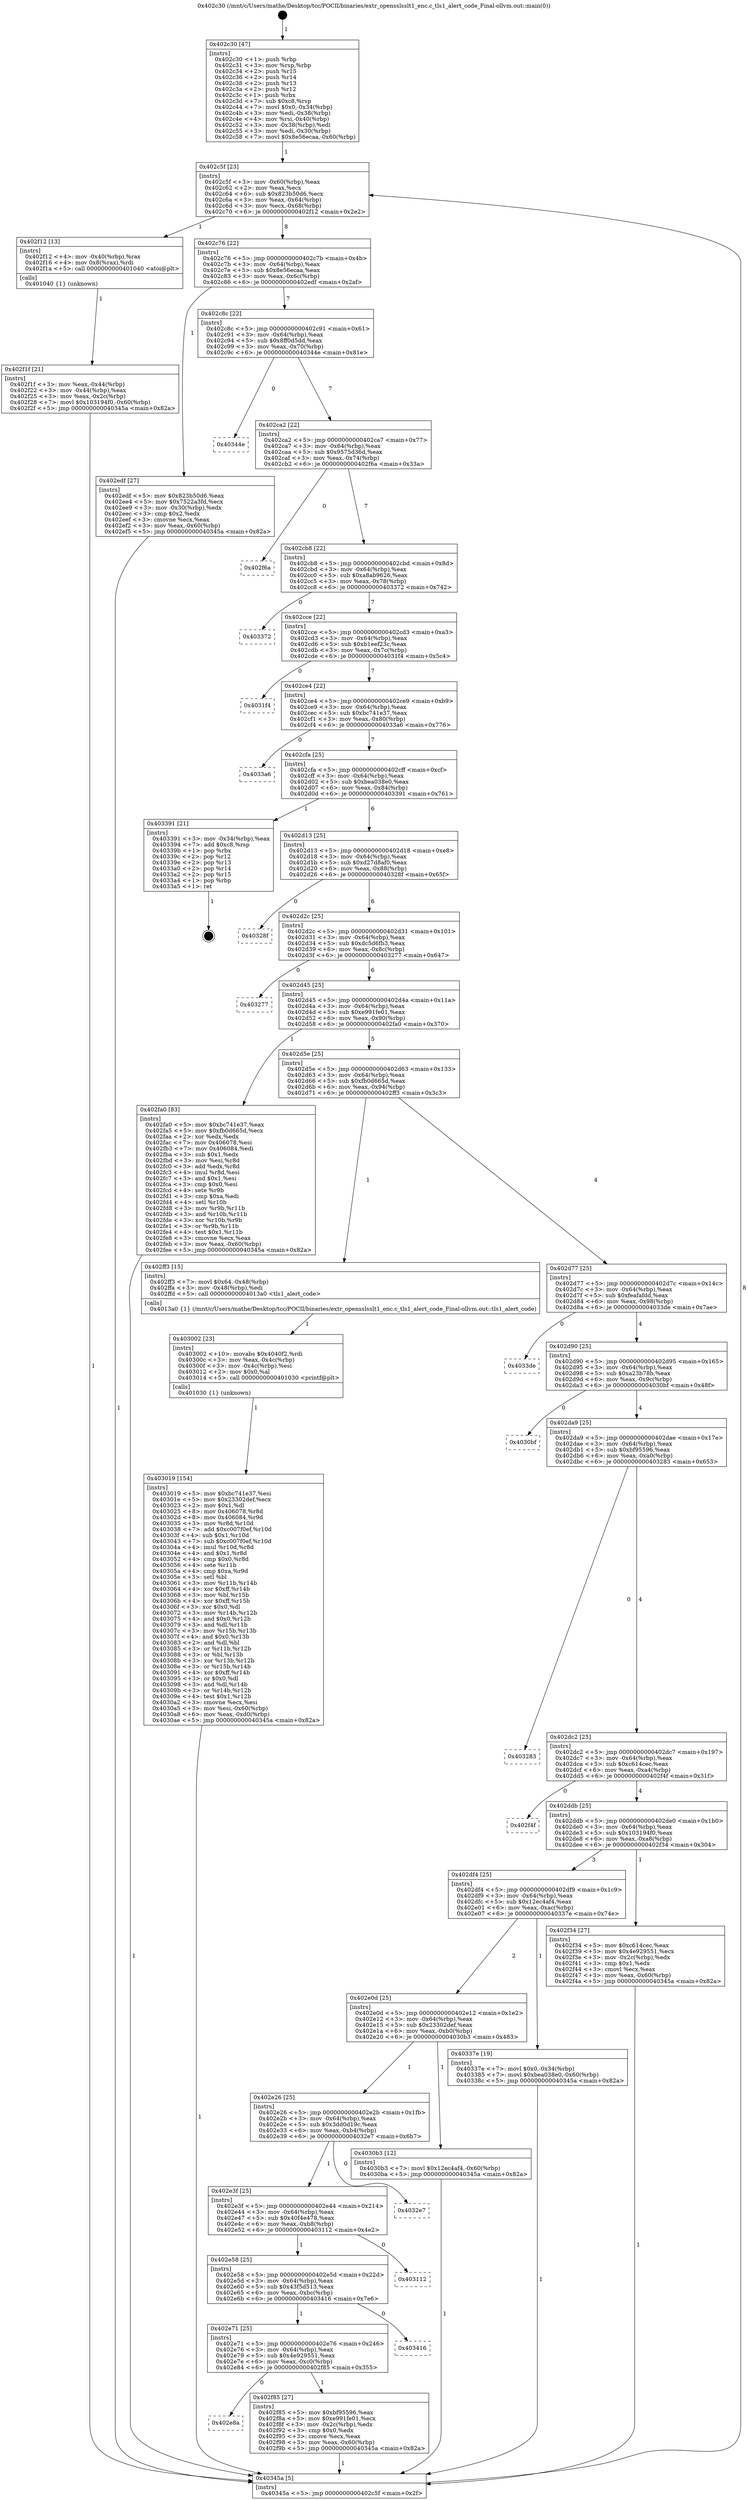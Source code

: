 digraph "0x402c30" {
  label = "0x402c30 (/mnt/c/Users/mathe/Desktop/tcc/POCII/binaries/extr_opensslsslt1_enc.c_tls1_alert_code_Final-ollvm.out::main(0))"
  labelloc = "t"
  node[shape=record]

  Entry [label="",width=0.3,height=0.3,shape=circle,fillcolor=black,style=filled]
  "0x402c5f" [label="{
     0x402c5f [23]\l
     | [instrs]\l
     &nbsp;&nbsp;0x402c5f \<+3\>: mov -0x60(%rbp),%eax\l
     &nbsp;&nbsp;0x402c62 \<+2\>: mov %eax,%ecx\l
     &nbsp;&nbsp;0x402c64 \<+6\>: sub $0x823b50d6,%ecx\l
     &nbsp;&nbsp;0x402c6a \<+3\>: mov %eax,-0x64(%rbp)\l
     &nbsp;&nbsp;0x402c6d \<+3\>: mov %ecx,-0x68(%rbp)\l
     &nbsp;&nbsp;0x402c70 \<+6\>: je 0000000000402f12 \<main+0x2e2\>\l
  }"]
  "0x402f12" [label="{
     0x402f12 [13]\l
     | [instrs]\l
     &nbsp;&nbsp;0x402f12 \<+4\>: mov -0x40(%rbp),%rax\l
     &nbsp;&nbsp;0x402f16 \<+4\>: mov 0x8(%rax),%rdi\l
     &nbsp;&nbsp;0x402f1a \<+5\>: call 0000000000401040 \<atoi@plt\>\l
     | [calls]\l
     &nbsp;&nbsp;0x401040 \{1\} (unknown)\l
  }"]
  "0x402c76" [label="{
     0x402c76 [22]\l
     | [instrs]\l
     &nbsp;&nbsp;0x402c76 \<+5\>: jmp 0000000000402c7b \<main+0x4b\>\l
     &nbsp;&nbsp;0x402c7b \<+3\>: mov -0x64(%rbp),%eax\l
     &nbsp;&nbsp;0x402c7e \<+5\>: sub $0x8e56ecaa,%eax\l
     &nbsp;&nbsp;0x402c83 \<+3\>: mov %eax,-0x6c(%rbp)\l
     &nbsp;&nbsp;0x402c86 \<+6\>: je 0000000000402edf \<main+0x2af\>\l
  }"]
  Exit [label="",width=0.3,height=0.3,shape=circle,fillcolor=black,style=filled,peripheries=2]
  "0x402edf" [label="{
     0x402edf [27]\l
     | [instrs]\l
     &nbsp;&nbsp;0x402edf \<+5\>: mov $0x823b50d6,%eax\l
     &nbsp;&nbsp;0x402ee4 \<+5\>: mov $0x7522a3fd,%ecx\l
     &nbsp;&nbsp;0x402ee9 \<+3\>: mov -0x30(%rbp),%edx\l
     &nbsp;&nbsp;0x402eec \<+3\>: cmp $0x2,%edx\l
     &nbsp;&nbsp;0x402eef \<+3\>: cmovne %ecx,%eax\l
     &nbsp;&nbsp;0x402ef2 \<+3\>: mov %eax,-0x60(%rbp)\l
     &nbsp;&nbsp;0x402ef5 \<+5\>: jmp 000000000040345a \<main+0x82a\>\l
  }"]
  "0x402c8c" [label="{
     0x402c8c [22]\l
     | [instrs]\l
     &nbsp;&nbsp;0x402c8c \<+5\>: jmp 0000000000402c91 \<main+0x61\>\l
     &nbsp;&nbsp;0x402c91 \<+3\>: mov -0x64(%rbp),%eax\l
     &nbsp;&nbsp;0x402c94 \<+5\>: sub $0x8ff0d5dd,%eax\l
     &nbsp;&nbsp;0x402c99 \<+3\>: mov %eax,-0x70(%rbp)\l
     &nbsp;&nbsp;0x402c9c \<+6\>: je 000000000040344e \<main+0x81e\>\l
  }"]
  "0x40345a" [label="{
     0x40345a [5]\l
     | [instrs]\l
     &nbsp;&nbsp;0x40345a \<+5\>: jmp 0000000000402c5f \<main+0x2f\>\l
  }"]
  "0x402c30" [label="{
     0x402c30 [47]\l
     | [instrs]\l
     &nbsp;&nbsp;0x402c30 \<+1\>: push %rbp\l
     &nbsp;&nbsp;0x402c31 \<+3\>: mov %rsp,%rbp\l
     &nbsp;&nbsp;0x402c34 \<+2\>: push %r15\l
     &nbsp;&nbsp;0x402c36 \<+2\>: push %r14\l
     &nbsp;&nbsp;0x402c38 \<+2\>: push %r13\l
     &nbsp;&nbsp;0x402c3a \<+2\>: push %r12\l
     &nbsp;&nbsp;0x402c3c \<+1\>: push %rbx\l
     &nbsp;&nbsp;0x402c3d \<+7\>: sub $0xc8,%rsp\l
     &nbsp;&nbsp;0x402c44 \<+7\>: movl $0x0,-0x34(%rbp)\l
     &nbsp;&nbsp;0x402c4b \<+3\>: mov %edi,-0x38(%rbp)\l
     &nbsp;&nbsp;0x402c4e \<+4\>: mov %rsi,-0x40(%rbp)\l
     &nbsp;&nbsp;0x402c52 \<+3\>: mov -0x38(%rbp),%edi\l
     &nbsp;&nbsp;0x402c55 \<+3\>: mov %edi,-0x30(%rbp)\l
     &nbsp;&nbsp;0x402c58 \<+7\>: movl $0x8e56ecaa,-0x60(%rbp)\l
  }"]
  "0x402f1f" [label="{
     0x402f1f [21]\l
     | [instrs]\l
     &nbsp;&nbsp;0x402f1f \<+3\>: mov %eax,-0x44(%rbp)\l
     &nbsp;&nbsp;0x402f22 \<+3\>: mov -0x44(%rbp),%eax\l
     &nbsp;&nbsp;0x402f25 \<+3\>: mov %eax,-0x2c(%rbp)\l
     &nbsp;&nbsp;0x402f28 \<+7\>: movl $0x103194f0,-0x60(%rbp)\l
     &nbsp;&nbsp;0x402f2f \<+5\>: jmp 000000000040345a \<main+0x82a\>\l
  }"]
  "0x403019" [label="{
     0x403019 [154]\l
     | [instrs]\l
     &nbsp;&nbsp;0x403019 \<+5\>: mov $0xbc741e37,%esi\l
     &nbsp;&nbsp;0x40301e \<+5\>: mov $0x23302def,%ecx\l
     &nbsp;&nbsp;0x403023 \<+2\>: mov $0x1,%dl\l
     &nbsp;&nbsp;0x403025 \<+8\>: mov 0x406078,%r8d\l
     &nbsp;&nbsp;0x40302d \<+8\>: mov 0x406084,%r9d\l
     &nbsp;&nbsp;0x403035 \<+3\>: mov %r8d,%r10d\l
     &nbsp;&nbsp;0x403038 \<+7\>: add $0xc007f0ef,%r10d\l
     &nbsp;&nbsp;0x40303f \<+4\>: sub $0x1,%r10d\l
     &nbsp;&nbsp;0x403043 \<+7\>: sub $0xc007f0ef,%r10d\l
     &nbsp;&nbsp;0x40304a \<+4\>: imul %r10d,%r8d\l
     &nbsp;&nbsp;0x40304e \<+4\>: and $0x1,%r8d\l
     &nbsp;&nbsp;0x403052 \<+4\>: cmp $0x0,%r8d\l
     &nbsp;&nbsp;0x403056 \<+4\>: sete %r11b\l
     &nbsp;&nbsp;0x40305a \<+4\>: cmp $0xa,%r9d\l
     &nbsp;&nbsp;0x40305e \<+3\>: setl %bl\l
     &nbsp;&nbsp;0x403061 \<+3\>: mov %r11b,%r14b\l
     &nbsp;&nbsp;0x403064 \<+4\>: xor $0xff,%r14b\l
     &nbsp;&nbsp;0x403068 \<+3\>: mov %bl,%r15b\l
     &nbsp;&nbsp;0x40306b \<+4\>: xor $0xff,%r15b\l
     &nbsp;&nbsp;0x40306f \<+3\>: xor $0x0,%dl\l
     &nbsp;&nbsp;0x403072 \<+3\>: mov %r14b,%r12b\l
     &nbsp;&nbsp;0x403075 \<+4\>: and $0x0,%r12b\l
     &nbsp;&nbsp;0x403079 \<+3\>: and %dl,%r11b\l
     &nbsp;&nbsp;0x40307c \<+3\>: mov %r15b,%r13b\l
     &nbsp;&nbsp;0x40307f \<+4\>: and $0x0,%r13b\l
     &nbsp;&nbsp;0x403083 \<+2\>: and %dl,%bl\l
     &nbsp;&nbsp;0x403085 \<+3\>: or %r11b,%r12b\l
     &nbsp;&nbsp;0x403088 \<+3\>: or %bl,%r13b\l
     &nbsp;&nbsp;0x40308b \<+3\>: xor %r13b,%r12b\l
     &nbsp;&nbsp;0x40308e \<+3\>: or %r15b,%r14b\l
     &nbsp;&nbsp;0x403091 \<+4\>: xor $0xff,%r14b\l
     &nbsp;&nbsp;0x403095 \<+3\>: or $0x0,%dl\l
     &nbsp;&nbsp;0x403098 \<+3\>: and %dl,%r14b\l
     &nbsp;&nbsp;0x40309b \<+3\>: or %r14b,%r12b\l
     &nbsp;&nbsp;0x40309e \<+4\>: test $0x1,%r12b\l
     &nbsp;&nbsp;0x4030a2 \<+3\>: cmovne %ecx,%esi\l
     &nbsp;&nbsp;0x4030a5 \<+3\>: mov %esi,-0x60(%rbp)\l
     &nbsp;&nbsp;0x4030a8 \<+6\>: mov %eax,-0xd0(%rbp)\l
     &nbsp;&nbsp;0x4030ae \<+5\>: jmp 000000000040345a \<main+0x82a\>\l
  }"]
  "0x40344e" [label="{
     0x40344e\l
  }", style=dashed]
  "0x402ca2" [label="{
     0x402ca2 [22]\l
     | [instrs]\l
     &nbsp;&nbsp;0x402ca2 \<+5\>: jmp 0000000000402ca7 \<main+0x77\>\l
     &nbsp;&nbsp;0x402ca7 \<+3\>: mov -0x64(%rbp),%eax\l
     &nbsp;&nbsp;0x402caa \<+5\>: sub $0x9575d36d,%eax\l
     &nbsp;&nbsp;0x402caf \<+3\>: mov %eax,-0x74(%rbp)\l
     &nbsp;&nbsp;0x402cb2 \<+6\>: je 0000000000402f6a \<main+0x33a\>\l
  }"]
  "0x403002" [label="{
     0x403002 [23]\l
     | [instrs]\l
     &nbsp;&nbsp;0x403002 \<+10\>: movabs $0x4040f2,%rdi\l
     &nbsp;&nbsp;0x40300c \<+3\>: mov %eax,-0x4c(%rbp)\l
     &nbsp;&nbsp;0x40300f \<+3\>: mov -0x4c(%rbp),%esi\l
     &nbsp;&nbsp;0x403012 \<+2\>: mov $0x0,%al\l
     &nbsp;&nbsp;0x403014 \<+5\>: call 0000000000401030 \<printf@plt\>\l
     | [calls]\l
     &nbsp;&nbsp;0x401030 \{1\} (unknown)\l
  }"]
  "0x402f6a" [label="{
     0x402f6a\l
  }", style=dashed]
  "0x402cb8" [label="{
     0x402cb8 [22]\l
     | [instrs]\l
     &nbsp;&nbsp;0x402cb8 \<+5\>: jmp 0000000000402cbd \<main+0x8d\>\l
     &nbsp;&nbsp;0x402cbd \<+3\>: mov -0x64(%rbp),%eax\l
     &nbsp;&nbsp;0x402cc0 \<+5\>: sub $0xa8ab9626,%eax\l
     &nbsp;&nbsp;0x402cc5 \<+3\>: mov %eax,-0x78(%rbp)\l
     &nbsp;&nbsp;0x402cc8 \<+6\>: je 0000000000403372 \<main+0x742\>\l
  }"]
  "0x402e8a" [label="{
     0x402e8a\l
  }", style=dashed]
  "0x403372" [label="{
     0x403372\l
  }", style=dashed]
  "0x402cce" [label="{
     0x402cce [22]\l
     | [instrs]\l
     &nbsp;&nbsp;0x402cce \<+5\>: jmp 0000000000402cd3 \<main+0xa3\>\l
     &nbsp;&nbsp;0x402cd3 \<+3\>: mov -0x64(%rbp),%eax\l
     &nbsp;&nbsp;0x402cd6 \<+5\>: sub $0xb1eef23c,%eax\l
     &nbsp;&nbsp;0x402cdb \<+3\>: mov %eax,-0x7c(%rbp)\l
     &nbsp;&nbsp;0x402cde \<+6\>: je 00000000004031f4 \<main+0x5c4\>\l
  }"]
  "0x402f85" [label="{
     0x402f85 [27]\l
     | [instrs]\l
     &nbsp;&nbsp;0x402f85 \<+5\>: mov $0xbf95596,%eax\l
     &nbsp;&nbsp;0x402f8a \<+5\>: mov $0xe991fe01,%ecx\l
     &nbsp;&nbsp;0x402f8f \<+3\>: mov -0x2c(%rbp),%edx\l
     &nbsp;&nbsp;0x402f92 \<+3\>: cmp $0x0,%edx\l
     &nbsp;&nbsp;0x402f95 \<+3\>: cmove %ecx,%eax\l
     &nbsp;&nbsp;0x402f98 \<+3\>: mov %eax,-0x60(%rbp)\l
     &nbsp;&nbsp;0x402f9b \<+5\>: jmp 000000000040345a \<main+0x82a\>\l
  }"]
  "0x4031f4" [label="{
     0x4031f4\l
  }", style=dashed]
  "0x402ce4" [label="{
     0x402ce4 [22]\l
     | [instrs]\l
     &nbsp;&nbsp;0x402ce4 \<+5\>: jmp 0000000000402ce9 \<main+0xb9\>\l
     &nbsp;&nbsp;0x402ce9 \<+3\>: mov -0x64(%rbp),%eax\l
     &nbsp;&nbsp;0x402cec \<+5\>: sub $0xbc741e37,%eax\l
     &nbsp;&nbsp;0x402cf1 \<+3\>: mov %eax,-0x80(%rbp)\l
     &nbsp;&nbsp;0x402cf4 \<+6\>: je 00000000004033a6 \<main+0x776\>\l
  }"]
  "0x402e71" [label="{
     0x402e71 [25]\l
     | [instrs]\l
     &nbsp;&nbsp;0x402e71 \<+5\>: jmp 0000000000402e76 \<main+0x246\>\l
     &nbsp;&nbsp;0x402e76 \<+3\>: mov -0x64(%rbp),%eax\l
     &nbsp;&nbsp;0x402e79 \<+5\>: sub $0x4e929551,%eax\l
     &nbsp;&nbsp;0x402e7e \<+6\>: mov %eax,-0xc0(%rbp)\l
     &nbsp;&nbsp;0x402e84 \<+6\>: je 0000000000402f85 \<main+0x355\>\l
  }"]
  "0x4033a6" [label="{
     0x4033a6\l
  }", style=dashed]
  "0x402cfa" [label="{
     0x402cfa [25]\l
     | [instrs]\l
     &nbsp;&nbsp;0x402cfa \<+5\>: jmp 0000000000402cff \<main+0xcf\>\l
     &nbsp;&nbsp;0x402cff \<+3\>: mov -0x64(%rbp),%eax\l
     &nbsp;&nbsp;0x402d02 \<+5\>: sub $0xbea038e0,%eax\l
     &nbsp;&nbsp;0x402d07 \<+6\>: mov %eax,-0x84(%rbp)\l
     &nbsp;&nbsp;0x402d0d \<+6\>: je 0000000000403391 \<main+0x761\>\l
  }"]
  "0x403416" [label="{
     0x403416\l
  }", style=dashed]
  "0x403391" [label="{
     0x403391 [21]\l
     | [instrs]\l
     &nbsp;&nbsp;0x403391 \<+3\>: mov -0x34(%rbp),%eax\l
     &nbsp;&nbsp;0x403394 \<+7\>: add $0xc8,%rsp\l
     &nbsp;&nbsp;0x40339b \<+1\>: pop %rbx\l
     &nbsp;&nbsp;0x40339c \<+2\>: pop %r12\l
     &nbsp;&nbsp;0x40339e \<+2\>: pop %r13\l
     &nbsp;&nbsp;0x4033a0 \<+2\>: pop %r14\l
     &nbsp;&nbsp;0x4033a2 \<+2\>: pop %r15\l
     &nbsp;&nbsp;0x4033a4 \<+1\>: pop %rbp\l
     &nbsp;&nbsp;0x4033a5 \<+1\>: ret\l
  }"]
  "0x402d13" [label="{
     0x402d13 [25]\l
     | [instrs]\l
     &nbsp;&nbsp;0x402d13 \<+5\>: jmp 0000000000402d18 \<main+0xe8\>\l
     &nbsp;&nbsp;0x402d18 \<+3\>: mov -0x64(%rbp),%eax\l
     &nbsp;&nbsp;0x402d1b \<+5\>: sub $0xd27d8af0,%eax\l
     &nbsp;&nbsp;0x402d20 \<+6\>: mov %eax,-0x88(%rbp)\l
     &nbsp;&nbsp;0x402d26 \<+6\>: je 000000000040328f \<main+0x65f\>\l
  }"]
  "0x402e58" [label="{
     0x402e58 [25]\l
     | [instrs]\l
     &nbsp;&nbsp;0x402e58 \<+5\>: jmp 0000000000402e5d \<main+0x22d\>\l
     &nbsp;&nbsp;0x402e5d \<+3\>: mov -0x64(%rbp),%eax\l
     &nbsp;&nbsp;0x402e60 \<+5\>: sub $0x43f5d513,%eax\l
     &nbsp;&nbsp;0x402e65 \<+6\>: mov %eax,-0xbc(%rbp)\l
     &nbsp;&nbsp;0x402e6b \<+6\>: je 0000000000403416 \<main+0x7e6\>\l
  }"]
  "0x40328f" [label="{
     0x40328f\l
  }", style=dashed]
  "0x402d2c" [label="{
     0x402d2c [25]\l
     | [instrs]\l
     &nbsp;&nbsp;0x402d2c \<+5\>: jmp 0000000000402d31 \<main+0x101\>\l
     &nbsp;&nbsp;0x402d31 \<+3\>: mov -0x64(%rbp),%eax\l
     &nbsp;&nbsp;0x402d34 \<+5\>: sub $0xdc5d6fb3,%eax\l
     &nbsp;&nbsp;0x402d39 \<+6\>: mov %eax,-0x8c(%rbp)\l
     &nbsp;&nbsp;0x402d3f \<+6\>: je 0000000000403277 \<main+0x647\>\l
  }"]
  "0x403112" [label="{
     0x403112\l
  }", style=dashed]
  "0x403277" [label="{
     0x403277\l
  }", style=dashed]
  "0x402d45" [label="{
     0x402d45 [25]\l
     | [instrs]\l
     &nbsp;&nbsp;0x402d45 \<+5\>: jmp 0000000000402d4a \<main+0x11a\>\l
     &nbsp;&nbsp;0x402d4a \<+3\>: mov -0x64(%rbp),%eax\l
     &nbsp;&nbsp;0x402d4d \<+5\>: sub $0xe991fe01,%eax\l
     &nbsp;&nbsp;0x402d52 \<+6\>: mov %eax,-0x90(%rbp)\l
     &nbsp;&nbsp;0x402d58 \<+6\>: je 0000000000402fa0 \<main+0x370\>\l
  }"]
  "0x402e3f" [label="{
     0x402e3f [25]\l
     | [instrs]\l
     &nbsp;&nbsp;0x402e3f \<+5\>: jmp 0000000000402e44 \<main+0x214\>\l
     &nbsp;&nbsp;0x402e44 \<+3\>: mov -0x64(%rbp),%eax\l
     &nbsp;&nbsp;0x402e47 \<+5\>: sub $0x40f4e478,%eax\l
     &nbsp;&nbsp;0x402e4c \<+6\>: mov %eax,-0xb8(%rbp)\l
     &nbsp;&nbsp;0x402e52 \<+6\>: je 0000000000403112 \<main+0x4e2\>\l
  }"]
  "0x402fa0" [label="{
     0x402fa0 [83]\l
     | [instrs]\l
     &nbsp;&nbsp;0x402fa0 \<+5\>: mov $0xbc741e37,%eax\l
     &nbsp;&nbsp;0x402fa5 \<+5\>: mov $0xfb0d665d,%ecx\l
     &nbsp;&nbsp;0x402faa \<+2\>: xor %edx,%edx\l
     &nbsp;&nbsp;0x402fac \<+7\>: mov 0x406078,%esi\l
     &nbsp;&nbsp;0x402fb3 \<+7\>: mov 0x406084,%edi\l
     &nbsp;&nbsp;0x402fba \<+3\>: sub $0x1,%edx\l
     &nbsp;&nbsp;0x402fbd \<+3\>: mov %esi,%r8d\l
     &nbsp;&nbsp;0x402fc0 \<+3\>: add %edx,%r8d\l
     &nbsp;&nbsp;0x402fc3 \<+4\>: imul %r8d,%esi\l
     &nbsp;&nbsp;0x402fc7 \<+3\>: and $0x1,%esi\l
     &nbsp;&nbsp;0x402fca \<+3\>: cmp $0x0,%esi\l
     &nbsp;&nbsp;0x402fcd \<+4\>: sete %r9b\l
     &nbsp;&nbsp;0x402fd1 \<+3\>: cmp $0xa,%edi\l
     &nbsp;&nbsp;0x402fd4 \<+4\>: setl %r10b\l
     &nbsp;&nbsp;0x402fd8 \<+3\>: mov %r9b,%r11b\l
     &nbsp;&nbsp;0x402fdb \<+3\>: and %r10b,%r11b\l
     &nbsp;&nbsp;0x402fde \<+3\>: xor %r10b,%r9b\l
     &nbsp;&nbsp;0x402fe1 \<+3\>: or %r9b,%r11b\l
     &nbsp;&nbsp;0x402fe4 \<+4\>: test $0x1,%r11b\l
     &nbsp;&nbsp;0x402fe8 \<+3\>: cmovne %ecx,%eax\l
     &nbsp;&nbsp;0x402feb \<+3\>: mov %eax,-0x60(%rbp)\l
     &nbsp;&nbsp;0x402fee \<+5\>: jmp 000000000040345a \<main+0x82a\>\l
  }"]
  "0x402d5e" [label="{
     0x402d5e [25]\l
     | [instrs]\l
     &nbsp;&nbsp;0x402d5e \<+5\>: jmp 0000000000402d63 \<main+0x133\>\l
     &nbsp;&nbsp;0x402d63 \<+3\>: mov -0x64(%rbp),%eax\l
     &nbsp;&nbsp;0x402d66 \<+5\>: sub $0xfb0d665d,%eax\l
     &nbsp;&nbsp;0x402d6b \<+6\>: mov %eax,-0x94(%rbp)\l
     &nbsp;&nbsp;0x402d71 \<+6\>: je 0000000000402ff3 \<main+0x3c3\>\l
  }"]
  "0x4032e7" [label="{
     0x4032e7\l
  }", style=dashed]
  "0x402ff3" [label="{
     0x402ff3 [15]\l
     | [instrs]\l
     &nbsp;&nbsp;0x402ff3 \<+7\>: movl $0x64,-0x48(%rbp)\l
     &nbsp;&nbsp;0x402ffa \<+3\>: mov -0x48(%rbp),%edi\l
     &nbsp;&nbsp;0x402ffd \<+5\>: call 00000000004013a0 \<tls1_alert_code\>\l
     | [calls]\l
     &nbsp;&nbsp;0x4013a0 \{1\} (/mnt/c/Users/mathe/Desktop/tcc/POCII/binaries/extr_opensslsslt1_enc.c_tls1_alert_code_Final-ollvm.out::tls1_alert_code)\l
  }"]
  "0x402d77" [label="{
     0x402d77 [25]\l
     | [instrs]\l
     &nbsp;&nbsp;0x402d77 \<+5\>: jmp 0000000000402d7c \<main+0x14c\>\l
     &nbsp;&nbsp;0x402d7c \<+3\>: mov -0x64(%rbp),%eax\l
     &nbsp;&nbsp;0x402d7f \<+5\>: sub $0xfeafafdd,%eax\l
     &nbsp;&nbsp;0x402d84 \<+6\>: mov %eax,-0x98(%rbp)\l
     &nbsp;&nbsp;0x402d8a \<+6\>: je 00000000004033de \<main+0x7ae\>\l
  }"]
  "0x402e26" [label="{
     0x402e26 [25]\l
     | [instrs]\l
     &nbsp;&nbsp;0x402e26 \<+5\>: jmp 0000000000402e2b \<main+0x1fb\>\l
     &nbsp;&nbsp;0x402e2b \<+3\>: mov -0x64(%rbp),%eax\l
     &nbsp;&nbsp;0x402e2e \<+5\>: sub $0x3dd0d19c,%eax\l
     &nbsp;&nbsp;0x402e33 \<+6\>: mov %eax,-0xb4(%rbp)\l
     &nbsp;&nbsp;0x402e39 \<+6\>: je 00000000004032e7 \<main+0x6b7\>\l
  }"]
  "0x4033de" [label="{
     0x4033de\l
  }", style=dashed]
  "0x402d90" [label="{
     0x402d90 [25]\l
     | [instrs]\l
     &nbsp;&nbsp;0x402d90 \<+5\>: jmp 0000000000402d95 \<main+0x165\>\l
     &nbsp;&nbsp;0x402d95 \<+3\>: mov -0x64(%rbp),%eax\l
     &nbsp;&nbsp;0x402d98 \<+5\>: sub $0xa23b78b,%eax\l
     &nbsp;&nbsp;0x402d9d \<+6\>: mov %eax,-0x9c(%rbp)\l
     &nbsp;&nbsp;0x402da3 \<+6\>: je 00000000004030bf \<main+0x48f\>\l
  }"]
  "0x4030b3" [label="{
     0x4030b3 [12]\l
     | [instrs]\l
     &nbsp;&nbsp;0x4030b3 \<+7\>: movl $0x12ec4af4,-0x60(%rbp)\l
     &nbsp;&nbsp;0x4030ba \<+5\>: jmp 000000000040345a \<main+0x82a\>\l
  }"]
  "0x4030bf" [label="{
     0x4030bf\l
  }", style=dashed]
  "0x402da9" [label="{
     0x402da9 [25]\l
     | [instrs]\l
     &nbsp;&nbsp;0x402da9 \<+5\>: jmp 0000000000402dae \<main+0x17e\>\l
     &nbsp;&nbsp;0x402dae \<+3\>: mov -0x64(%rbp),%eax\l
     &nbsp;&nbsp;0x402db1 \<+5\>: sub $0xbf95596,%eax\l
     &nbsp;&nbsp;0x402db6 \<+6\>: mov %eax,-0xa0(%rbp)\l
     &nbsp;&nbsp;0x402dbc \<+6\>: je 0000000000403283 \<main+0x653\>\l
  }"]
  "0x402e0d" [label="{
     0x402e0d [25]\l
     | [instrs]\l
     &nbsp;&nbsp;0x402e0d \<+5\>: jmp 0000000000402e12 \<main+0x1e2\>\l
     &nbsp;&nbsp;0x402e12 \<+3\>: mov -0x64(%rbp),%eax\l
     &nbsp;&nbsp;0x402e15 \<+5\>: sub $0x23302def,%eax\l
     &nbsp;&nbsp;0x402e1a \<+6\>: mov %eax,-0xb0(%rbp)\l
     &nbsp;&nbsp;0x402e20 \<+6\>: je 00000000004030b3 \<main+0x483\>\l
  }"]
  "0x403283" [label="{
     0x403283\l
  }", style=dashed]
  "0x402dc2" [label="{
     0x402dc2 [25]\l
     | [instrs]\l
     &nbsp;&nbsp;0x402dc2 \<+5\>: jmp 0000000000402dc7 \<main+0x197\>\l
     &nbsp;&nbsp;0x402dc7 \<+3\>: mov -0x64(%rbp),%eax\l
     &nbsp;&nbsp;0x402dca \<+5\>: sub $0xc614cec,%eax\l
     &nbsp;&nbsp;0x402dcf \<+6\>: mov %eax,-0xa4(%rbp)\l
     &nbsp;&nbsp;0x402dd5 \<+6\>: je 0000000000402f4f \<main+0x31f\>\l
  }"]
  "0x40337e" [label="{
     0x40337e [19]\l
     | [instrs]\l
     &nbsp;&nbsp;0x40337e \<+7\>: movl $0x0,-0x34(%rbp)\l
     &nbsp;&nbsp;0x403385 \<+7\>: movl $0xbea038e0,-0x60(%rbp)\l
     &nbsp;&nbsp;0x40338c \<+5\>: jmp 000000000040345a \<main+0x82a\>\l
  }"]
  "0x402f4f" [label="{
     0x402f4f\l
  }", style=dashed]
  "0x402ddb" [label="{
     0x402ddb [25]\l
     | [instrs]\l
     &nbsp;&nbsp;0x402ddb \<+5\>: jmp 0000000000402de0 \<main+0x1b0\>\l
     &nbsp;&nbsp;0x402de0 \<+3\>: mov -0x64(%rbp),%eax\l
     &nbsp;&nbsp;0x402de3 \<+5\>: sub $0x103194f0,%eax\l
     &nbsp;&nbsp;0x402de8 \<+6\>: mov %eax,-0xa8(%rbp)\l
     &nbsp;&nbsp;0x402dee \<+6\>: je 0000000000402f34 \<main+0x304\>\l
  }"]
  "0x402df4" [label="{
     0x402df4 [25]\l
     | [instrs]\l
     &nbsp;&nbsp;0x402df4 \<+5\>: jmp 0000000000402df9 \<main+0x1c9\>\l
     &nbsp;&nbsp;0x402df9 \<+3\>: mov -0x64(%rbp),%eax\l
     &nbsp;&nbsp;0x402dfc \<+5\>: sub $0x12ec4af4,%eax\l
     &nbsp;&nbsp;0x402e01 \<+6\>: mov %eax,-0xac(%rbp)\l
     &nbsp;&nbsp;0x402e07 \<+6\>: je 000000000040337e \<main+0x74e\>\l
  }"]
  "0x402f34" [label="{
     0x402f34 [27]\l
     | [instrs]\l
     &nbsp;&nbsp;0x402f34 \<+5\>: mov $0xc614cec,%eax\l
     &nbsp;&nbsp;0x402f39 \<+5\>: mov $0x4e929551,%ecx\l
     &nbsp;&nbsp;0x402f3e \<+3\>: mov -0x2c(%rbp),%edx\l
     &nbsp;&nbsp;0x402f41 \<+3\>: cmp $0x1,%edx\l
     &nbsp;&nbsp;0x402f44 \<+3\>: cmovl %ecx,%eax\l
     &nbsp;&nbsp;0x402f47 \<+3\>: mov %eax,-0x60(%rbp)\l
     &nbsp;&nbsp;0x402f4a \<+5\>: jmp 000000000040345a \<main+0x82a\>\l
  }"]
  Entry -> "0x402c30" [label=" 1"]
  "0x402c5f" -> "0x402f12" [label=" 1"]
  "0x402c5f" -> "0x402c76" [label=" 8"]
  "0x403391" -> Exit [label=" 1"]
  "0x402c76" -> "0x402edf" [label=" 1"]
  "0x402c76" -> "0x402c8c" [label=" 7"]
  "0x402edf" -> "0x40345a" [label=" 1"]
  "0x402c30" -> "0x402c5f" [label=" 1"]
  "0x40345a" -> "0x402c5f" [label=" 8"]
  "0x402f12" -> "0x402f1f" [label=" 1"]
  "0x402f1f" -> "0x40345a" [label=" 1"]
  "0x40337e" -> "0x40345a" [label=" 1"]
  "0x402c8c" -> "0x40344e" [label=" 0"]
  "0x402c8c" -> "0x402ca2" [label=" 7"]
  "0x4030b3" -> "0x40345a" [label=" 1"]
  "0x402ca2" -> "0x402f6a" [label=" 0"]
  "0x402ca2" -> "0x402cb8" [label=" 7"]
  "0x403019" -> "0x40345a" [label=" 1"]
  "0x402cb8" -> "0x403372" [label=" 0"]
  "0x402cb8" -> "0x402cce" [label=" 7"]
  "0x403002" -> "0x403019" [label=" 1"]
  "0x402cce" -> "0x4031f4" [label=" 0"]
  "0x402cce" -> "0x402ce4" [label=" 7"]
  "0x402ff3" -> "0x403002" [label=" 1"]
  "0x402ce4" -> "0x4033a6" [label=" 0"]
  "0x402ce4" -> "0x402cfa" [label=" 7"]
  "0x402f85" -> "0x40345a" [label=" 1"]
  "0x402cfa" -> "0x403391" [label=" 1"]
  "0x402cfa" -> "0x402d13" [label=" 6"]
  "0x402e71" -> "0x402e8a" [label=" 0"]
  "0x402d13" -> "0x40328f" [label=" 0"]
  "0x402d13" -> "0x402d2c" [label=" 6"]
  "0x402fa0" -> "0x40345a" [label=" 1"]
  "0x402d2c" -> "0x403277" [label=" 0"]
  "0x402d2c" -> "0x402d45" [label=" 6"]
  "0x402e58" -> "0x402e71" [label=" 1"]
  "0x402d45" -> "0x402fa0" [label=" 1"]
  "0x402d45" -> "0x402d5e" [label=" 5"]
  "0x402e71" -> "0x402f85" [label=" 1"]
  "0x402d5e" -> "0x402ff3" [label=" 1"]
  "0x402d5e" -> "0x402d77" [label=" 4"]
  "0x402e3f" -> "0x402e58" [label=" 1"]
  "0x402d77" -> "0x4033de" [label=" 0"]
  "0x402d77" -> "0x402d90" [label=" 4"]
  "0x402e58" -> "0x403416" [label=" 0"]
  "0x402d90" -> "0x4030bf" [label=" 0"]
  "0x402d90" -> "0x402da9" [label=" 4"]
  "0x402e26" -> "0x402e3f" [label=" 1"]
  "0x402da9" -> "0x403283" [label=" 0"]
  "0x402da9" -> "0x402dc2" [label=" 4"]
  "0x402e3f" -> "0x403112" [label=" 0"]
  "0x402dc2" -> "0x402f4f" [label=" 0"]
  "0x402dc2" -> "0x402ddb" [label=" 4"]
  "0x402e0d" -> "0x402e26" [label=" 1"]
  "0x402ddb" -> "0x402f34" [label=" 1"]
  "0x402ddb" -> "0x402df4" [label=" 3"]
  "0x402f34" -> "0x40345a" [label=" 1"]
  "0x402e0d" -> "0x4030b3" [label=" 1"]
  "0x402df4" -> "0x40337e" [label=" 1"]
  "0x402df4" -> "0x402e0d" [label=" 2"]
  "0x402e26" -> "0x4032e7" [label=" 0"]
}
